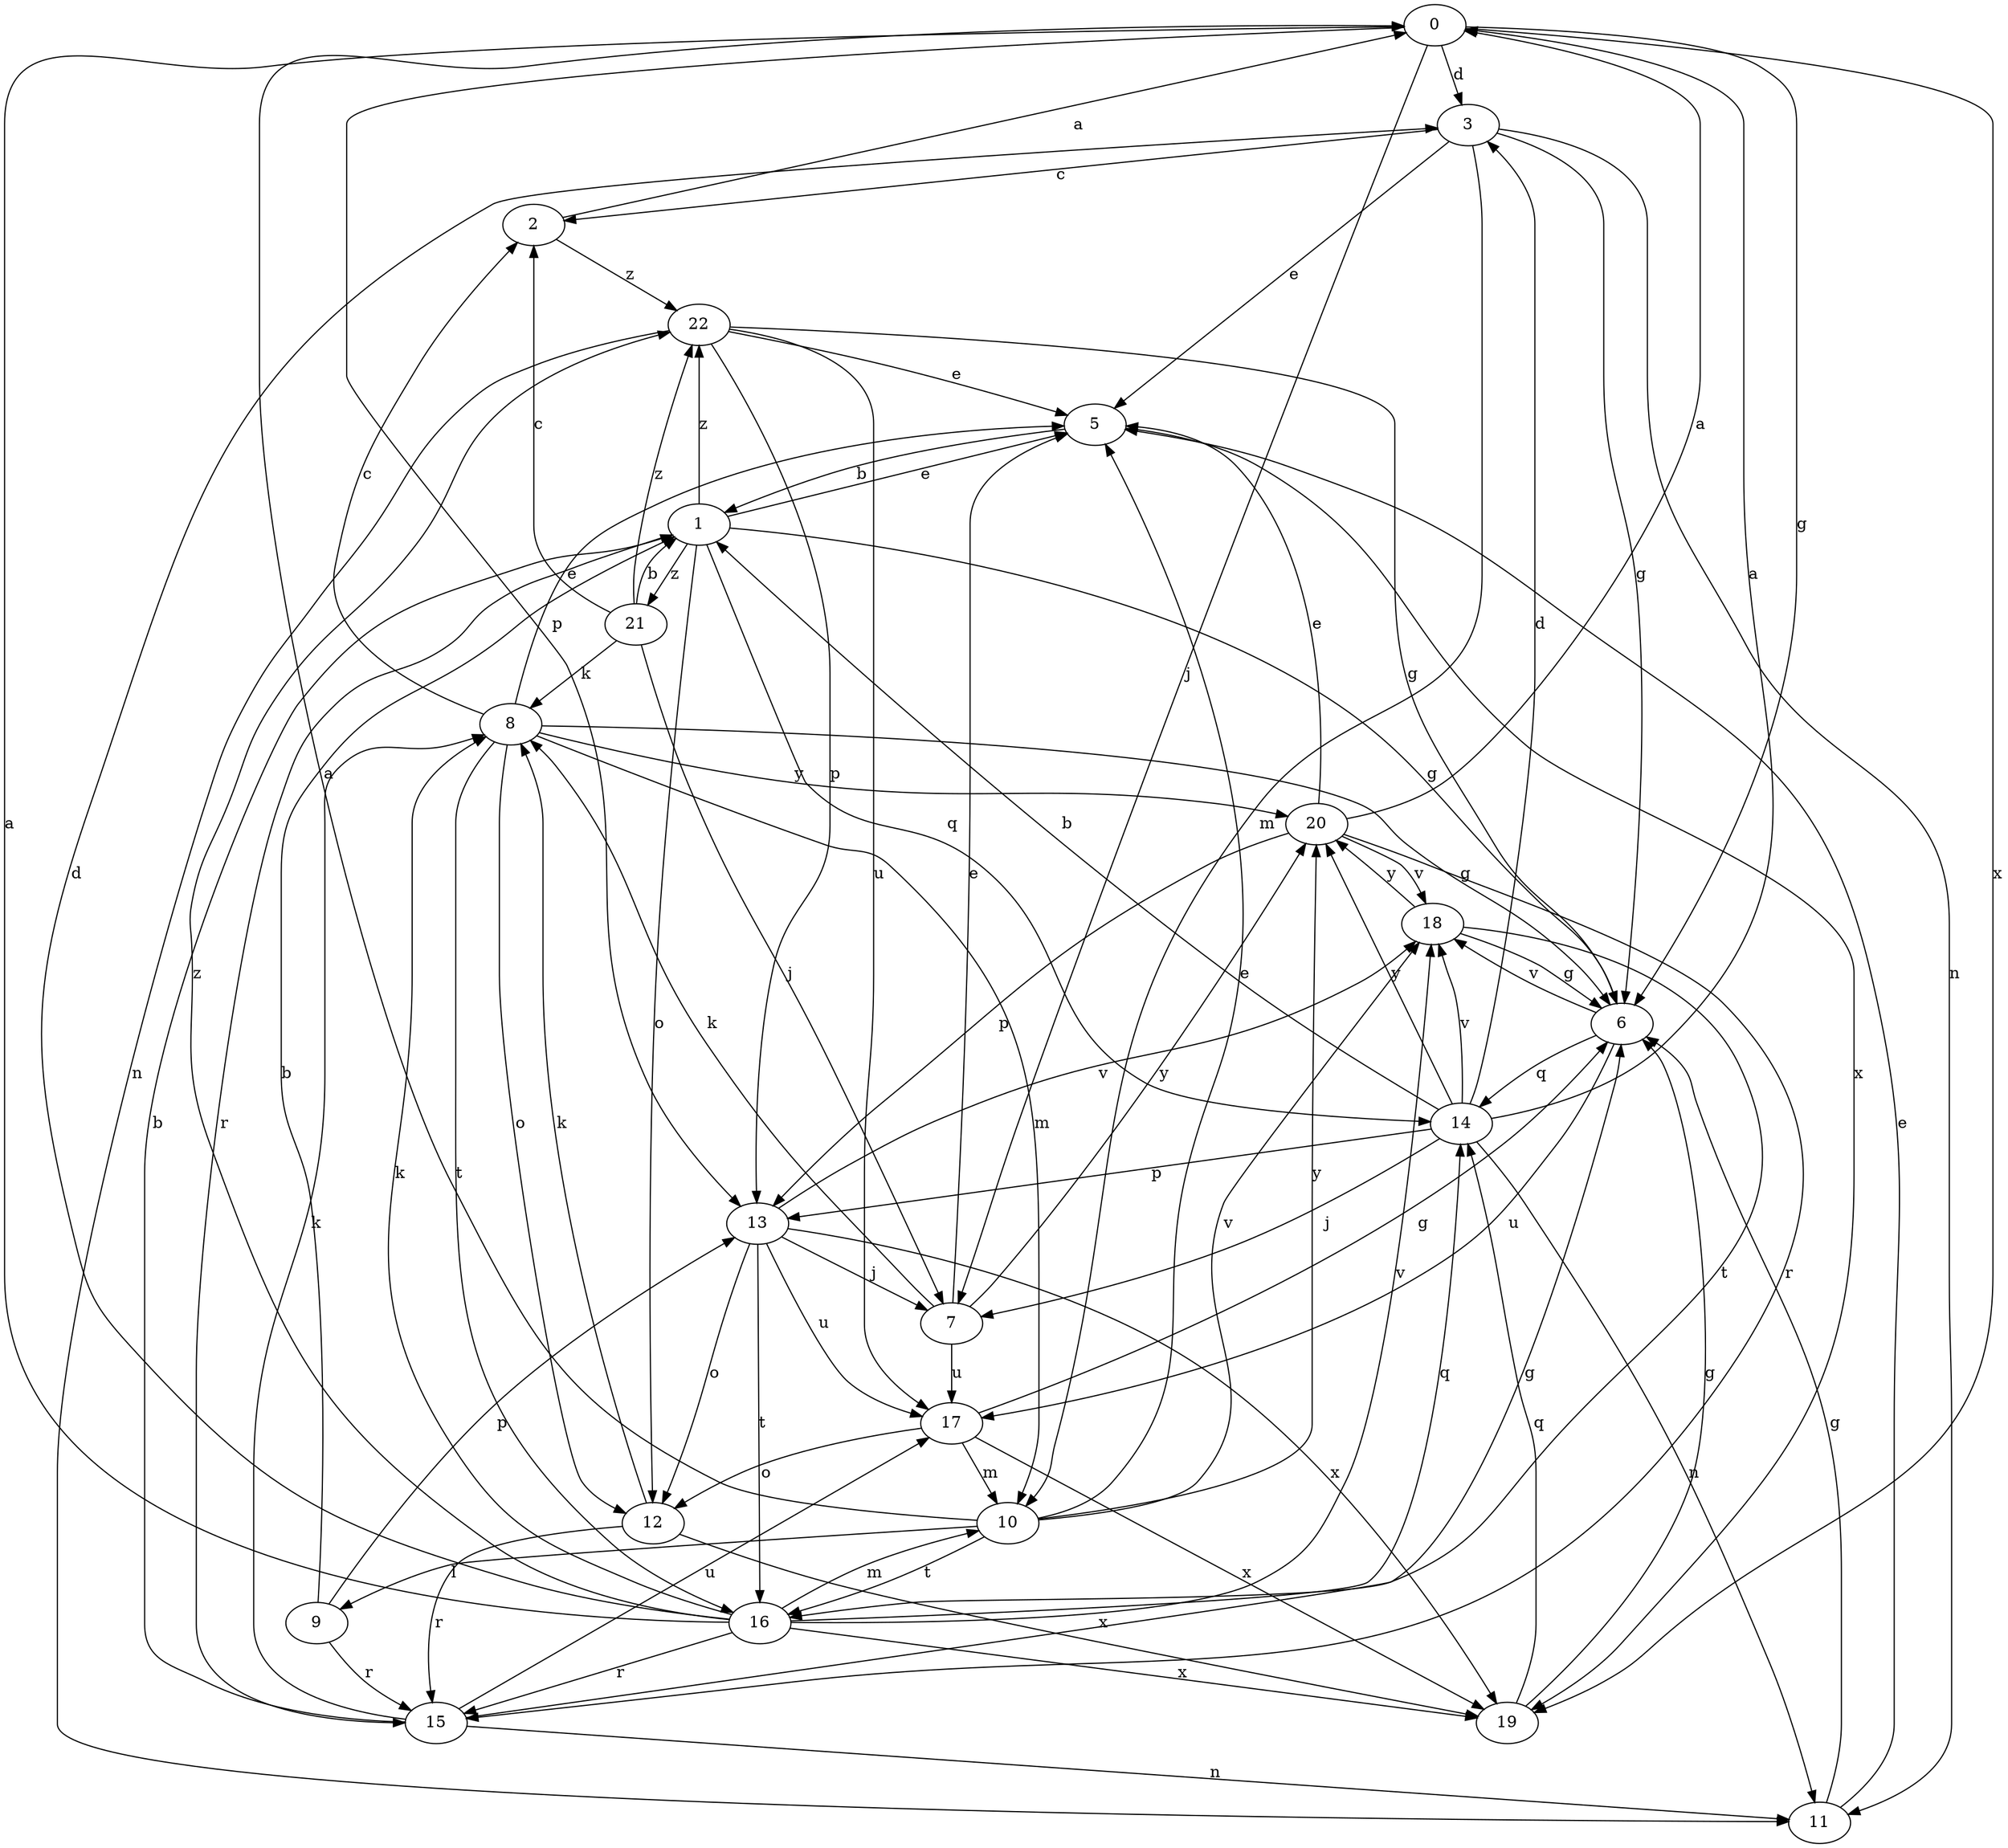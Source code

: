 strict digraph  {
0;
1;
2;
3;
5;
6;
7;
8;
9;
10;
11;
12;
13;
14;
15;
16;
17;
18;
19;
20;
21;
22;
0 -> 3  [label=d];
0 -> 6  [label=g];
0 -> 7  [label=j];
0 -> 13  [label=p];
0 -> 19  [label=x];
1 -> 5  [label=e];
1 -> 6  [label=g];
1 -> 12  [label=o];
1 -> 14  [label=q];
1 -> 15  [label=r];
1 -> 21  [label=z];
1 -> 22  [label=z];
2 -> 0  [label=a];
2 -> 22  [label=z];
3 -> 2  [label=c];
3 -> 5  [label=e];
3 -> 6  [label=g];
3 -> 10  [label=m];
3 -> 11  [label=n];
5 -> 1  [label=b];
5 -> 19  [label=x];
6 -> 14  [label=q];
6 -> 17  [label=u];
6 -> 18  [label=v];
7 -> 5  [label=e];
7 -> 8  [label=k];
7 -> 17  [label=u];
7 -> 20  [label=y];
8 -> 2  [label=c];
8 -> 5  [label=e];
8 -> 6  [label=g];
8 -> 10  [label=m];
8 -> 12  [label=o];
8 -> 16  [label=t];
8 -> 20  [label=y];
9 -> 1  [label=b];
9 -> 13  [label=p];
9 -> 15  [label=r];
10 -> 0  [label=a];
10 -> 5  [label=e];
10 -> 9  [label=l];
10 -> 16  [label=t];
10 -> 18  [label=v];
10 -> 20  [label=y];
11 -> 5  [label=e];
11 -> 6  [label=g];
12 -> 8  [label=k];
12 -> 15  [label=r];
12 -> 19  [label=x];
13 -> 7  [label=j];
13 -> 12  [label=o];
13 -> 16  [label=t];
13 -> 17  [label=u];
13 -> 18  [label=v];
13 -> 19  [label=x];
14 -> 0  [label=a];
14 -> 1  [label=b];
14 -> 3  [label=d];
14 -> 7  [label=j];
14 -> 11  [label=n];
14 -> 13  [label=p];
14 -> 18  [label=v];
14 -> 20  [label=y];
15 -> 1  [label=b];
15 -> 6  [label=g];
15 -> 8  [label=k];
15 -> 11  [label=n];
15 -> 17  [label=u];
16 -> 0  [label=a];
16 -> 3  [label=d];
16 -> 8  [label=k];
16 -> 10  [label=m];
16 -> 14  [label=q];
16 -> 15  [label=r];
16 -> 18  [label=v];
16 -> 19  [label=x];
16 -> 22  [label=z];
17 -> 6  [label=g];
17 -> 10  [label=m];
17 -> 12  [label=o];
17 -> 19  [label=x];
18 -> 6  [label=g];
18 -> 16  [label=t];
18 -> 20  [label=y];
19 -> 6  [label=g];
19 -> 14  [label=q];
20 -> 0  [label=a];
20 -> 5  [label=e];
20 -> 13  [label=p];
20 -> 15  [label=r];
20 -> 18  [label=v];
21 -> 1  [label=b];
21 -> 2  [label=c];
21 -> 7  [label=j];
21 -> 8  [label=k];
21 -> 22  [label=z];
22 -> 5  [label=e];
22 -> 6  [label=g];
22 -> 11  [label=n];
22 -> 13  [label=p];
22 -> 17  [label=u];
}
